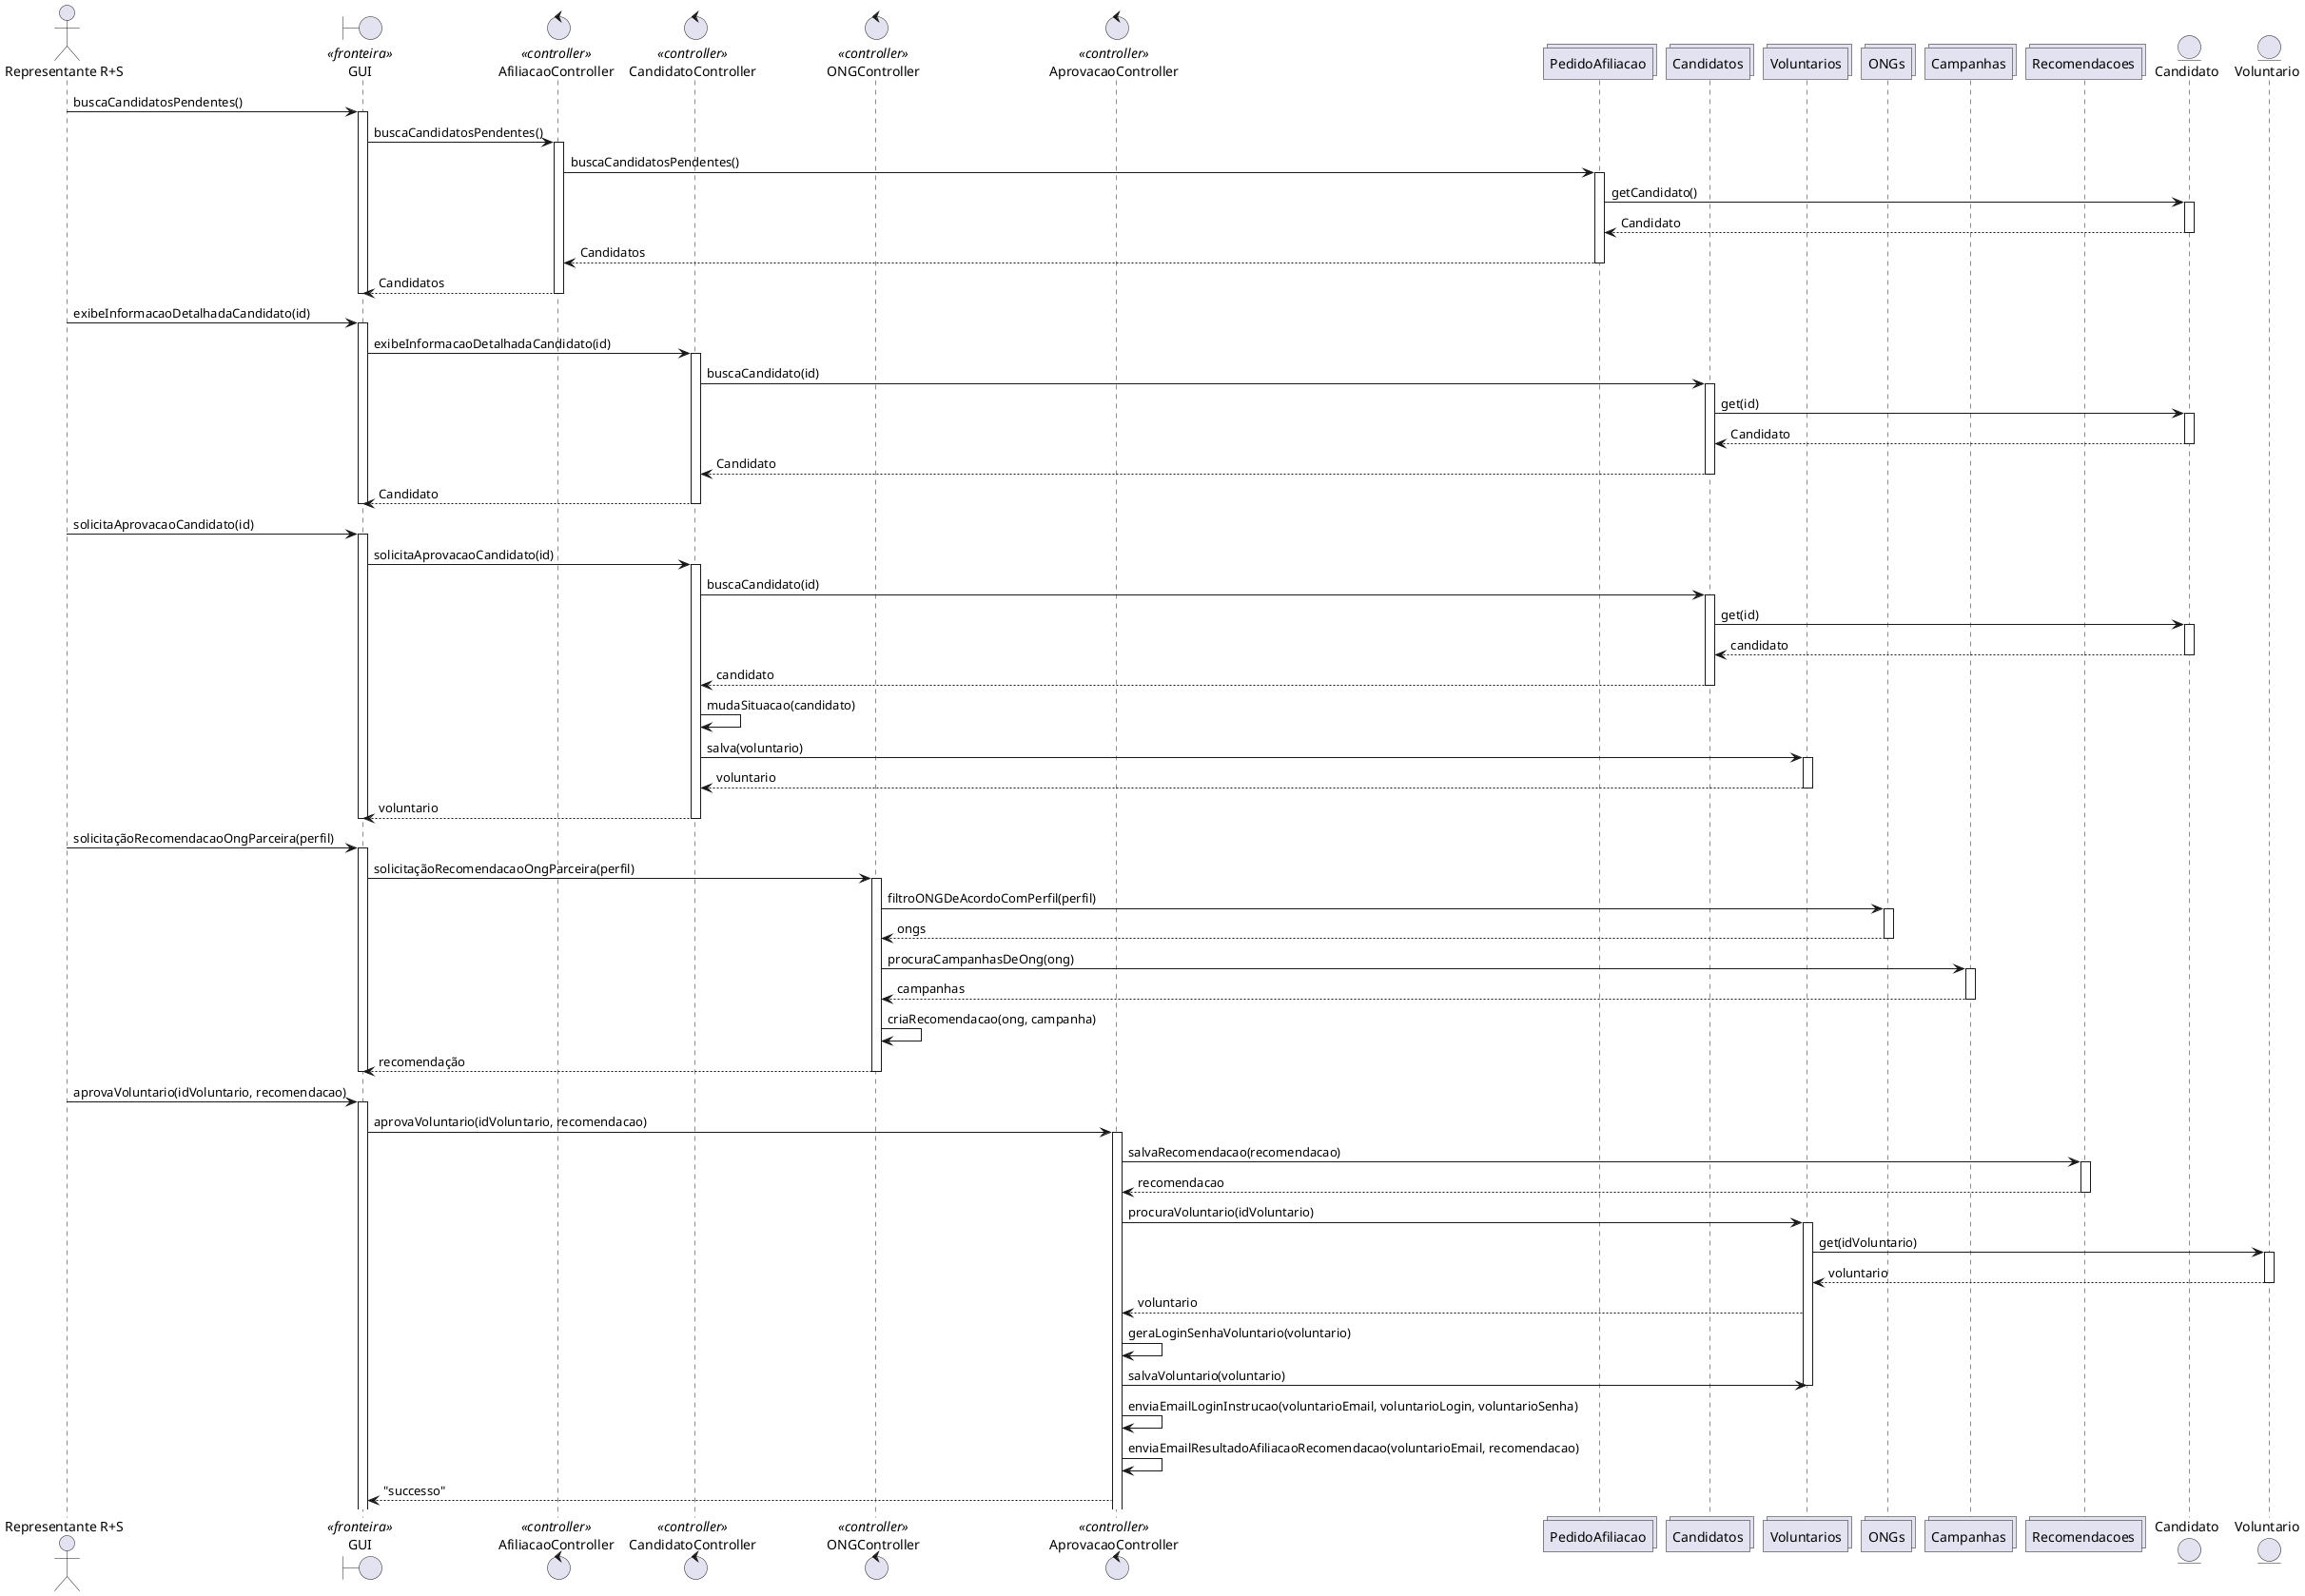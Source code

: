 @startuml

actor "Representante R+S" as representante
boundary "GUI" as gui <<fronteira>>
control "AfiliacaoController" as afiliacaoController <<controller>>
control "CandidatoController" as candidatoController <<controller>>
control "ONGController" as ongController<<controller>>
control "AprovacaoController" as aprovacaoController<<controller>>
collections "PedidoAfiliacao" as pedidoAfiliacao
collections "Candidatos" as candidatos
collections "Voluntarios" as voluntarios
collections "ONGs" as ongs
collections "Campanhas" as campanhas
collections "Recomendacoes" as recomendacoes
entity "Candidato" as candidato
entity "Voluntario" as voluntario


representante -> gui: buscaCandidatosPendentes()
activate gui

    gui -> afiliacaoController: buscaCandidatosPendentes()
    activate afiliacaoController

        afiliacaoController -> pedidoAfiliacao: buscaCandidatosPendentes()
        activate pedidoAfiliacao

            pedidoAfiliacao -> candidato: getCandidato()
            activate candidato
                
                candidato --> pedidoAfiliacao: Candidato

            deactivate candidato

            pedidoAfiliacao --> afiliacaoController: Candidatos

            deactivate pedidoAfiliacao

        afiliacaoController --> gui: Candidatos
        deactivate afiliacaoController

deactivate gui 


representante -> gui: exibeInformacaoDetalhadaCandidato(id)
activate gui

    gui -> candidatoController: exibeInformacaoDetalhadaCandidato(id)
    activate candidatoController

        candidatoController -> candidatos: buscaCandidato(id)
        activate candidatos

            candidatos -> candidato: get(id)
            activate candidato

                candidato --> candidatos: Candidato

            deactivate candidato
            candidatos --> candidatoController: Candidato

        deactivate candidatos
        candidatoController --> gui: Candidato

    deactivate candidatoController

deactivate gui

representante -> gui: solicitaAprovacaoCandidato(id)
activate gui
    gui -> candidatoController: solicitaAprovacaoCandidato(id)
    activate candidatoController
        candidatoController -> candidatos: buscaCandidato(id)
        activate candidatos
            
            candidatos -> candidato: get(id)
            activate candidato
                candidato --> candidatos: candidato
            deactivate candidato

        candidatos --> candidatoController: candidato
        deactivate candidatos

        candidatoController -> candidatoController: mudaSituacao(candidato)
        candidatoController -> voluntarios: salva(voluntario)

        activate voluntarios
            voluntarios --> candidatoController: voluntario
        deactivate voluntarios

    candidatoController --> gui: voluntario
    deactivate candidatoController
deactivate gui

representante -> gui: solicitaçãoRecomendacaoOngParceira(perfil)
activate gui
    gui -> ongController: solicitaçãoRecomendacaoOngParceira(perfil)
    activate ongController
        ongController -> ongs: filtroONGDeAcordoComPerfil(perfil)
        activate ongs
            ongs --> ongController: ongs
        deactivate ongs
        ongController -> campanhas: procuraCampanhasDeOng(ong)
        activate campanhas
            campanhas --> ongController: campanhas
        deactivate campanhas

        ongController -> ongController: criaRecomendacao(ong, campanha)
        ongController --> gui: recomendação 
    deactivate ongController
deactivate gui

representante -> gui: aprovaVoluntario(idVoluntario, recomendacao)
activate gui
    gui -> aprovacaoController: aprovaVoluntario(idVoluntario, recomendacao)
    activate aprovacaoController
        aprovacaoController -> recomendacoes: salvaRecomendacao(recomendacao)
        activate recomendacoes
            recomendacoes --> aprovacaoController: recomendacao
        deactivate recomendacoes
        aprovacaoController -> voluntarios: procuraVoluntario(idVoluntario)
        activate voluntarios
            voluntarios -> voluntario: get(idVoluntario)
            activate voluntario
                voluntario --> voluntarios: voluntario
            deactivate voluntario
            voluntarios --> aprovacaoController: voluntario
        
        aprovacaoController -> aprovacaoController: geraLoginSenhaVoluntario(voluntario)
        aprovacaoController -> voluntarios: salvaVoluntario(voluntario)
        
        deactivate voluntarios

        aprovacaoController -> aprovacaoController: enviaEmailLoginInstrucao(voluntarioEmail, voluntarioLogin, voluntarioSenha)
        aprovacaoController -> aprovacaoController: enviaEmailResultadoAfiliacaoRecomendacao(voluntarioEmail, recomendacao)

        aprovacaoController --> gui: "successo"
@enduml